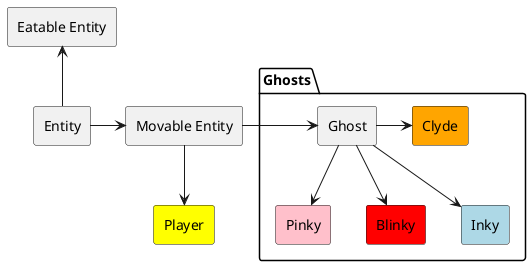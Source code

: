 @startuml inheritance_schema

rectangle "Entity" as entity
rectangle "Movable Entity" as movable
rectangle "Eatable Entity" as eatable
rectangle "Player" as player #Yellow
package "Ghosts" {
    rectangle "Ghost" as ghost
    rectangle "Pinky" as pinky #Pink
    rectangle "Blinky" as blinky #Red
    rectangle "Inky" as inky #LightBlue
    rectangle "Clyde" as clyde #Orange
}

entity -r-> movable
entity -u-> eatable
movable -d-> player
movable -> ghost
ghost -d-> inky
ghost -d-> blinky
ghost -d-> pinky
ghost -> clyde

@enduml